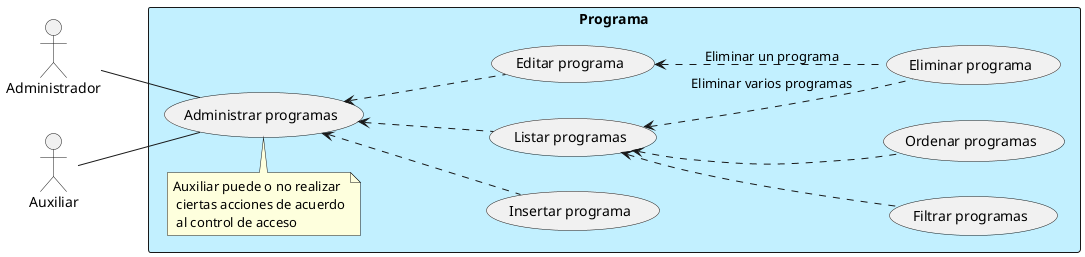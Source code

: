@startuml
left to right direction
actor Administrador
actor Auxiliar

rectangle Programa #Application {
  usecase "Insertar programa" as C
  usecase "Listar programas" as R
  usecase "Editar programa" as U
  usecase "Eliminar programa" as D
  usecase "Filtrar programas" as Searchable
  usecase "Ordenar programas" as Sortable
  usecase "Administrar programas" as CRUD
  note "Auxiliar puede o no realizar\r\n ciertas acciones de acuerdo\r\n al control de acceso" as Acl
}

CRUD <--. C
CRUD <--. R
CRUD <--. U

R <.. Searchable
R <.. Sortable
U <.. D: "Eliminar un programa"
R <.. D: "Eliminar varios programas"

Administrador -- CRUD
Auxiliar -- CRUD
Acl - CRUD
@enduml